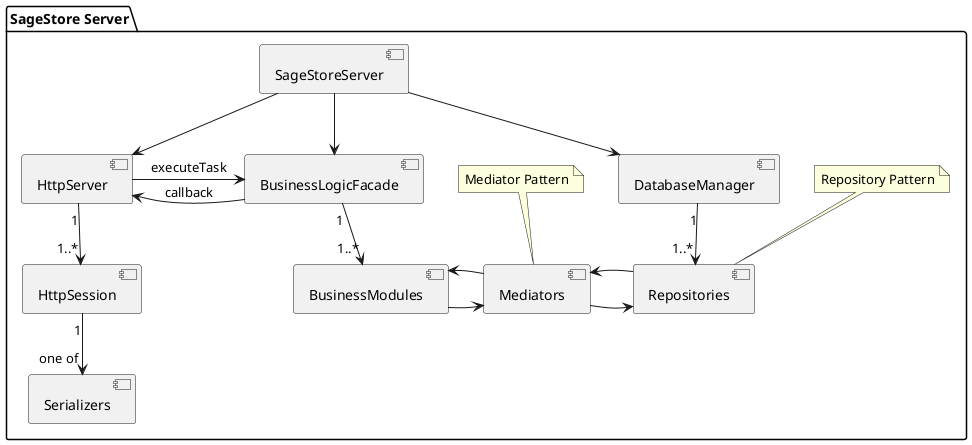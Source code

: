 @startuml
skinparam componentStyle uml2

package "SageStore Server" {
    [SageStoreServer] as SSS 
    [HttpServer] as HSer 
    [HttpSession] as HSes 
    [Serializers] as S 
    [BusinessLogicFacade] as BLF 
    [BusinessModules] as BM 
    [Mediators] as M 
    [DatabaseManager] as DM
    [Repositories] as R  

    SSS -down-> HSer 
    SSS -down-> BLF 
    SSS -down-> DM

    HSer -right-> BLF : "executeTask"
    HSer <-right- BLF : "callback"

    HSer "1"-down->"1..*" HSes
    HSes "1"-down->"one of" S 

    BLF "1"-down->"1..*" BM

    DM "1"-down->"1..*" R 

    BM -right-> M
    BM <-right- M 
    M -right-> R 
    M <-right- R

    note "Mediator Pattern" as MediatorNote
    MediatorNote .. M

    note "Repository Pattern" as RepoNote
    RepoNote .. R
}

@enduml
